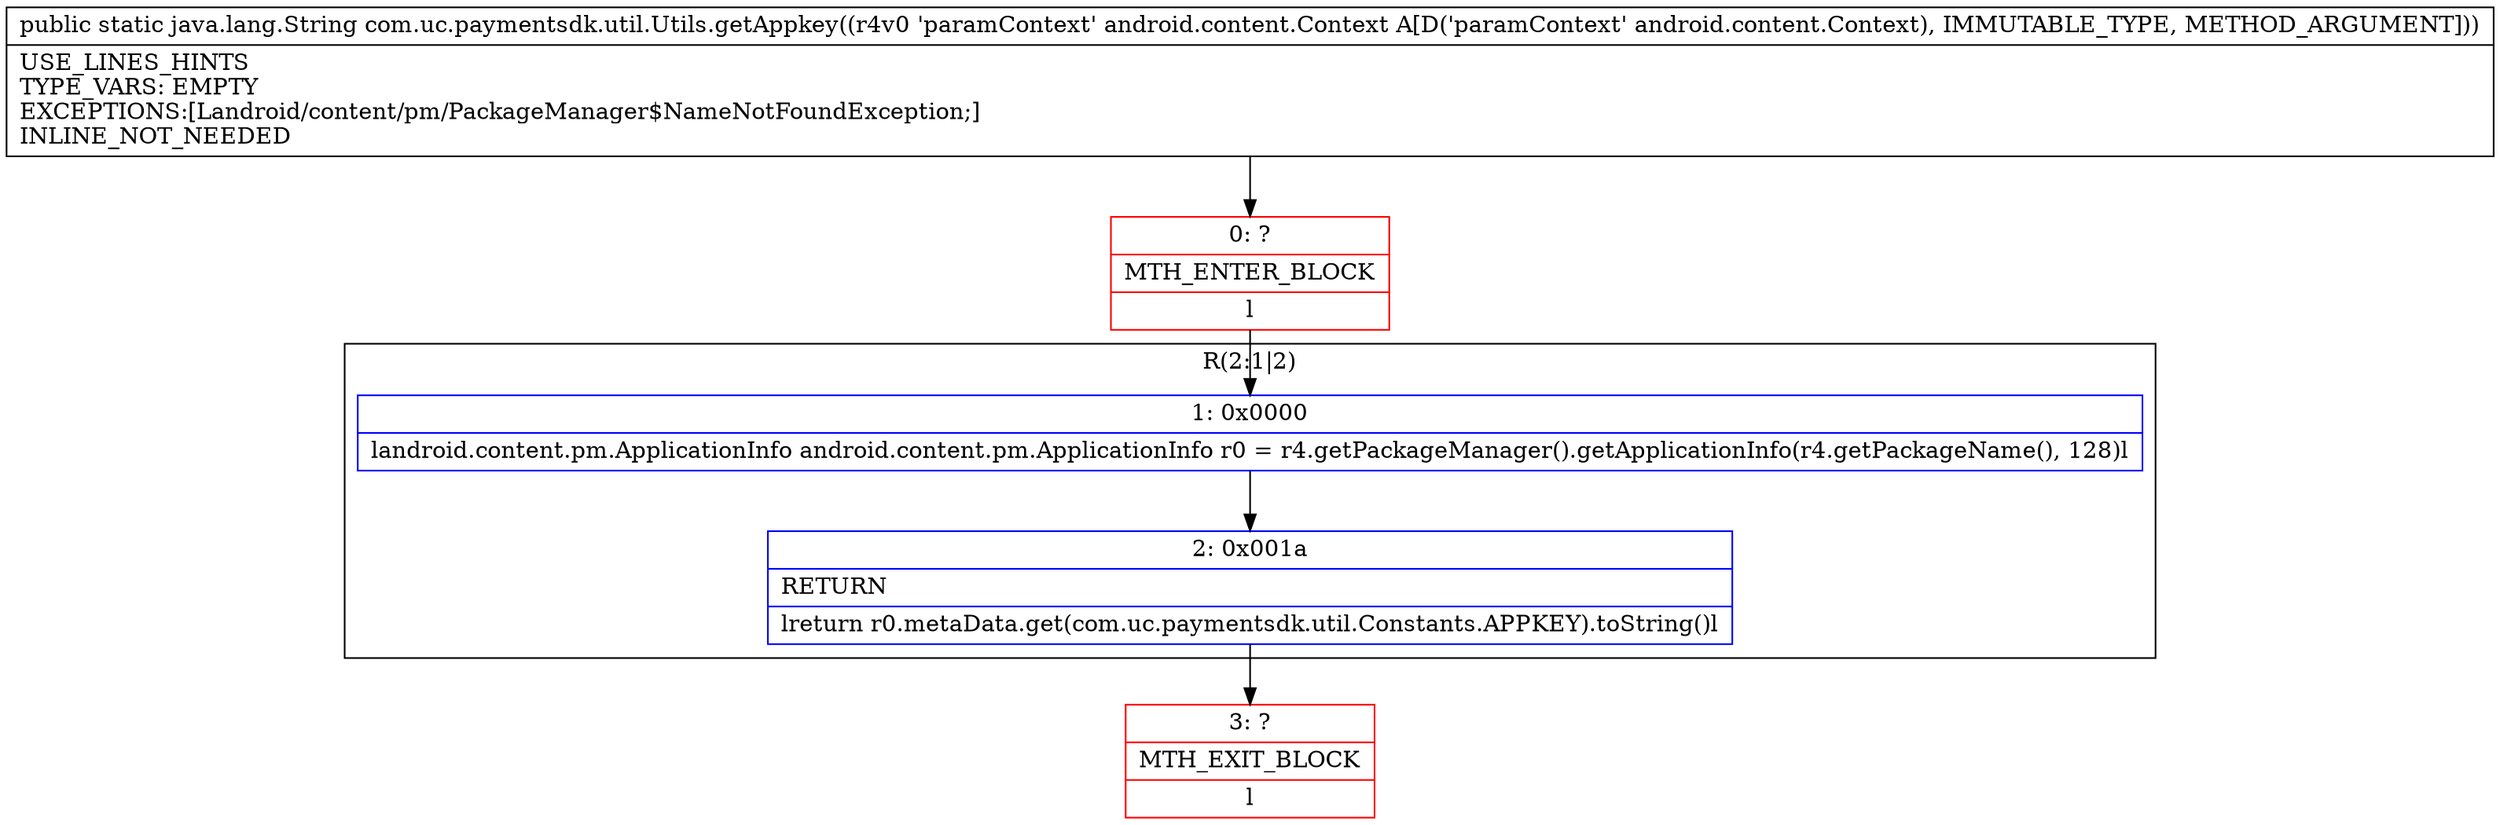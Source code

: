digraph "CFG forcom.uc.paymentsdk.util.Utils.getAppkey(Landroid\/content\/Context;)Ljava\/lang\/String;" {
subgraph cluster_Region_1535591917 {
label = "R(2:1|2)";
node [shape=record,color=blue];
Node_1 [shape=record,label="{1\:\ 0x0000|landroid.content.pm.ApplicationInfo android.content.pm.ApplicationInfo r0 = r4.getPackageManager().getApplicationInfo(r4.getPackageName(), 128)l}"];
Node_2 [shape=record,label="{2\:\ 0x001a|RETURN\l|lreturn r0.metaData.get(com.uc.paymentsdk.util.Constants.APPKEY).toString()l}"];
}
Node_0 [shape=record,color=red,label="{0\:\ ?|MTH_ENTER_BLOCK\l|l}"];
Node_3 [shape=record,color=red,label="{3\:\ ?|MTH_EXIT_BLOCK\l|l}"];
MethodNode[shape=record,label="{public static java.lang.String com.uc.paymentsdk.util.Utils.getAppkey((r4v0 'paramContext' android.content.Context A[D('paramContext' android.content.Context), IMMUTABLE_TYPE, METHOD_ARGUMENT]))  | USE_LINES_HINTS\lTYPE_VARS: EMPTY\lEXCEPTIONS:[Landroid\/content\/pm\/PackageManager$NameNotFoundException;]\lINLINE_NOT_NEEDED\l}"];
MethodNode -> Node_0;
Node_1 -> Node_2;
Node_2 -> Node_3;
Node_0 -> Node_1;
}

